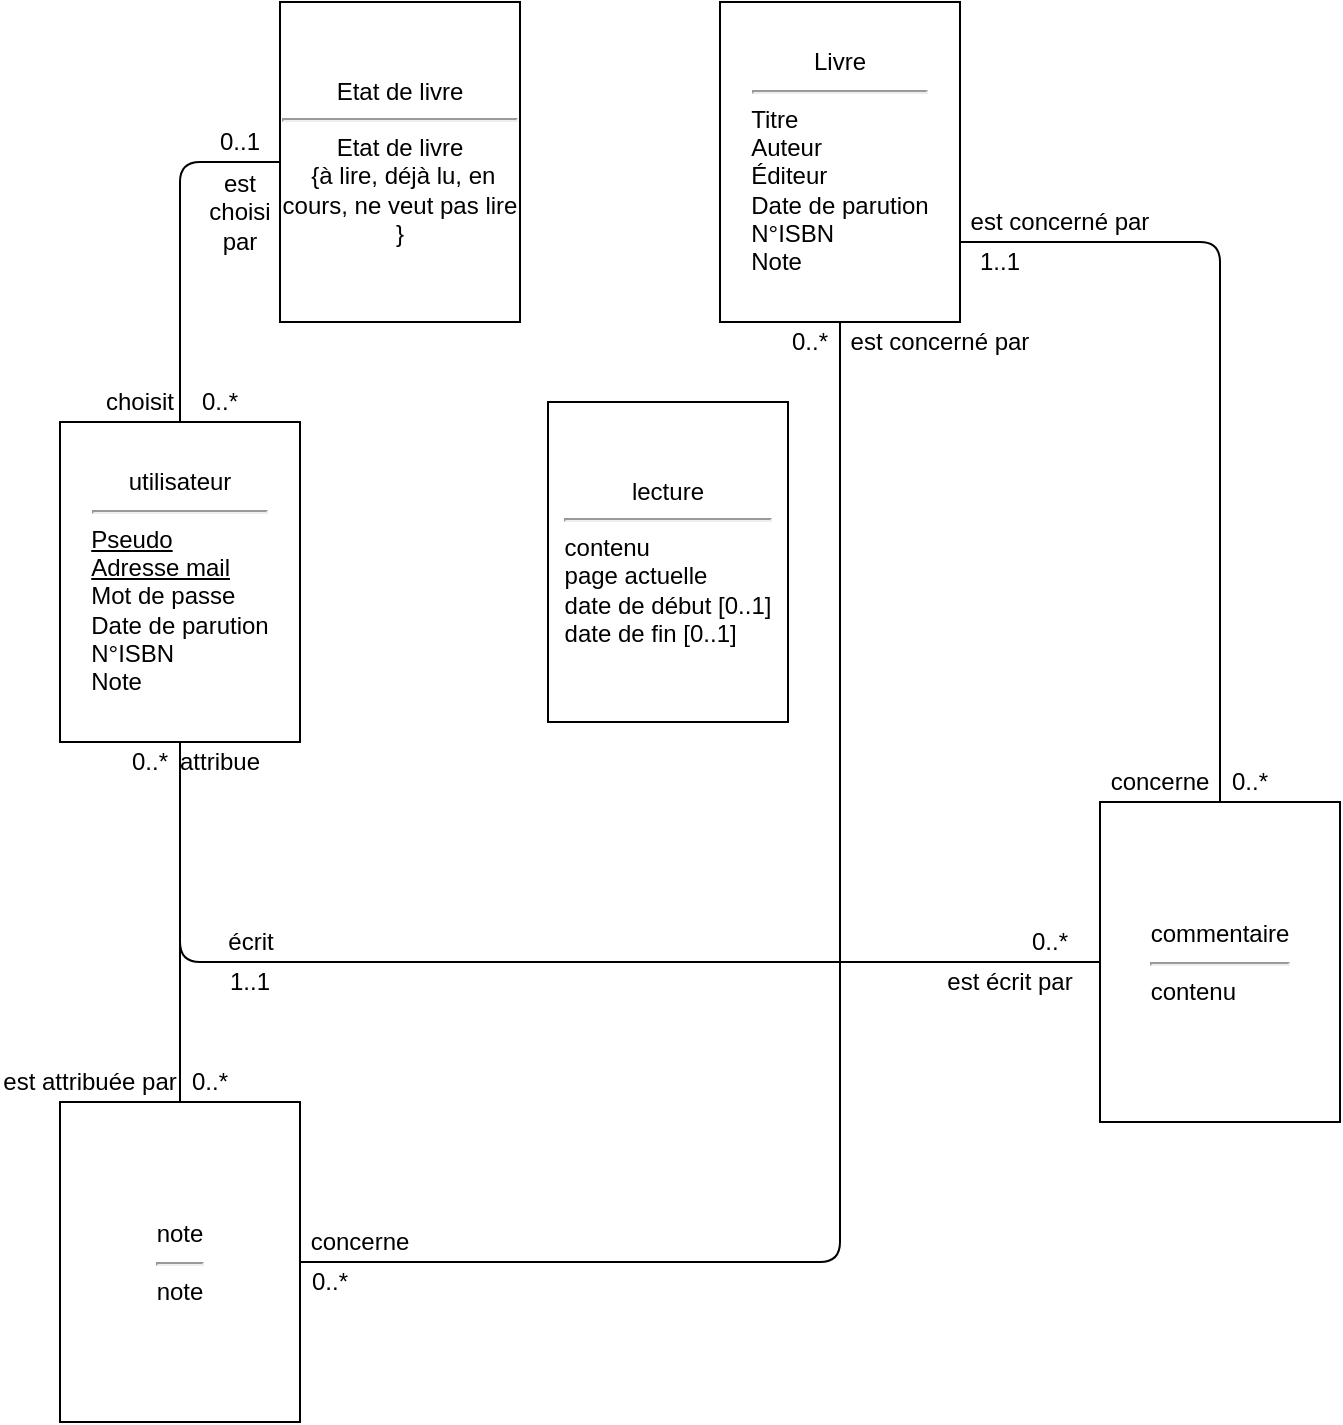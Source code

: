 <mxfile>
    <diagram id="hxAFpiNVnYTk_TpAs3Ui" name="Page-1">
        <mxGraphModel dx="1808" dy="667" grid="1" gridSize="10" guides="1" tooltips="1" connect="1" arrows="1" fold="1" page="1" pageScale="1" pageWidth="827" pageHeight="1169" background="none" math="0" shadow="0">
            <root>
                <mxCell id="0"/>
                <mxCell id="1" parent="0"/>
                <mxCell id="2" value="Livre&lt;hr&gt;&lt;div style=&quot;text-align: left;&quot;&gt;&lt;span style=&quot;background-color: initial;&quot;&gt;Titre&lt;/span&gt;&lt;/div&gt;&lt;div style=&quot;text-align: left;&quot;&gt;&lt;span style=&quot;background-color: initial;&quot;&gt;Auteur&lt;/span&gt;&lt;/div&gt;&lt;div style=&quot;text-align: left;&quot;&gt;&lt;span style=&quot;background-color: initial;&quot;&gt;Éditeur&lt;/span&gt;&lt;/div&gt;&lt;div style=&quot;text-align: left;&quot;&gt;&lt;span style=&quot;background-color: initial;&quot;&gt;Date de parution&lt;/span&gt;&lt;/div&gt;&lt;div style=&quot;text-align: left;&quot;&gt;&lt;span style=&quot;background-color: initial;&quot;&gt;N°ISBN&lt;/span&gt;&lt;/div&gt;&lt;div style=&quot;text-align: left;&quot;&gt;&lt;span style=&quot;background-color: initial;&quot;&gt;Note&lt;/span&gt;&lt;/div&gt;" style="rounded=0;whiteSpace=wrap;html=1;" parent="1" vertex="1">
                    <mxGeometry x="440" y="120" width="120" height="160" as="geometry"/>
                </mxCell>
                <mxCell id="10" style="edgeStyle=none;html=1;strokeColor=none;dashed=1;dashPattern=8 8;endArrow=none;endFill=0;entryX=0;entryY=0.5;entryDx=0;entryDy=0;" edge="1" parent="1" source="3" target="6">
                    <mxGeometry relative="1" as="geometry">
                        <mxPoint x="430" y="390.0" as="targetPoint"/>
                    </mxGeometry>
                </mxCell>
                <mxCell id="11" style="edgeStyle=none;html=1;endArrow=none;endFill=0;" edge="1" parent="1" source="3" target="6">
                    <mxGeometry relative="1" as="geometry">
                        <Array as="points">
                            <mxPoint x="170" y="600"/>
                        </Array>
                    </mxGeometry>
                </mxCell>
                <mxCell id="17" style="edgeStyle=none;html=1;entryX=0.5;entryY=0;entryDx=0;entryDy=0;endArrow=none;endFill=0;" edge="1" parent="1" source="3" target="8">
                    <mxGeometry relative="1" as="geometry"/>
                </mxCell>
                <mxCell id="27" style="edgeStyle=none;html=1;endArrow=none;endFill=0;entryX=0;entryY=0.5;entryDx=0;entryDy=0;" edge="1" parent="1" source="3" target="4">
                    <mxGeometry relative="1" as="geometry">
                        <mxPoint x="170" y="150" as="targetPoint"/>
                        <Array as="points">
                            <mxPoint x="170" y="200"/>
                        </Array>
                    </mxGeometry>
                </mxCell>
                <mxCell id="3" value="utilisateur&lt;hr&gt;&lt;div style=&quot;text-align: left;&quot;&gt;&lt;u&gt;Pseudo&lt;/u&gt;&lt;/div&gt;&lt;div style=&quot;text-align: left;&quot;&gt;&lt;u&gt;Adresse mail&lt;/u&gt;&lt;/div&gt;&lt;div style=&quot;text-align: left;&quot;&gt;Mot de passe&lt;/div&gt;&lt;div style=&quot;text-align: left;&quot;&gt;&lt;span style=&quot;background-color: initial;&quot;&gt;Date de parution&lt;/span&gt;&lt;/div&gt;&lt;div style=&quot;text-align: left;&quot;&gt;&lt;span style=&quot;background-color: initial;&quot;&gt;N°ISBN&lt;/span&gt;&lt;/div&gt;&lt;div style=&quot;text-align: left;&quot;&gt;&lt;span style=&quot;background-color: initial;&quot;&gt;Note&lt;/span&gt;&lt;/div&gt;" style="rounded=0;whiteSpace=wrap;html=1;" vertex="1" parent="1">
                    <mxGeometry x="110" y="330" width="120" height="160" as="geometry"/>
                </mxCell>
                <mxCell id="4" value="Etat de livre&lt;hr&gt;&lt;div style=&quot;&quot;&gt;Etat de livre&lt;br&gt;&amp;nbsp;{à lire, déjà lu, en cours, ne veut pas lire }&lt;/div&gt;" style="rounded=0;whiteSpace=wrap;html=1;" vertex="1" parent="1">
                    <mxGeometry x="220" y="120" width="120" height="160" as="geometry"/>
                </mxCell>
                <mxCell id="22" style="edgeStyle=none;html=1;endArrow=none;endFill=0;entryX=0;entryY=0;entryDx=0;entryDy=0;" edge="1" parent="1" source="6" target="24">
                    <mxGeometry relative="1" as="geometry">
                        <mxPoint x="590" y="240" as="targetPoint"/>
                        <Array as="points">
                            <mxPoint x="690" y="240"/>
                        </Array>
                    </mxGeometry>
                </mxCell>
                <mxCell id="6" value="commentaire&lt;hr&gt;&lt;div style=&quot;text-align: left;&quot;&gt;contenu&lt;/div&gt;" style="rounded=0;whiteSpace=wrap;html=1;" vertex="1" parent="1">
                    <mxGeometry x="630" y="520" width="120" height="160" as="geometry"/>
                </mxCell>
                <mxCell id="7" value="lecture&lt;hr&gt;&lt;div style=&quot;text-align: left;&quot;&gt;contenu&lt;/div&gt;&lt;div style=&quot;text-align: left;&quot;&gt;page actuelle&lt;/div&gt;&lt;div style=&quot;text-align: left;&quot;&gt;date de début [0..1]&lt;/div&gt;&lt;div style=&quot;text-align: left;&quot;&gt;date de fin [0..1]&lt;/div&gt;" style="rounded=0;whiteSpace=wrap;html=1;" vertex="1" parent="1">
                    <mxGeometry x="354" y="320" width="120" height="160" as="geometry"/>
                </mxCell>
                <mxCell id="34" style="edgeStyle=none;html=1;entryX=0.5;entryY=1;entryDx=0;entryDy=0;endArrow=none;endFill=0;" edge="1" parent="1" source="8" target="2">
                    <mxGeometry relative="1" as="geometry">
                        <Array as="points">
                            <mxPoint x="500" y="750"/>
                        </Array>
                    </mxGeometry>
                </mxCell>
                <mxCell id="8" value="note&lt;hr&gt;&lt;div style=&quot;text-align: left;&quot;&gt;note&lt;/div&gt;" style="rounded=0;whiteSpace=wrap;html=1;" vertex="1" parent="1">
                    <mxGeometry x="110" y="670" width="120" height="160" as="geometry"/>
                </mxCell>
                <mxCell id="12" value="écrit" style="rounded=0;whiteSpace=wrap;html=1;strokeColor=none;fillColor=none;" vertex="1" parent="1">
                    <mxGeometry x="192.5" y="580" width="25" height="20" as="geometry"/>
                </mxCell>
                <mxCell id="13" value="est écrit par" style="rounded=0;whiteSpace=wrap;html=1;strokeColor=none;fillColor=none;" vertex="1" parent="1">
                    <mxGeometry x="550" y="600" width="70" height="20" as="geometry"/>
                </mxCell>
                <mxCell id="14" value="1..1" style="rounded=0;whiteSpace=wrap;html=1;strokeColor=none;fillColor=none;" vertex="1" parent="1">
                    <mxGeometry x="195" y="600" width="20" height="20" as="geometry"/>
                </mxCell>
                <mxCell id="15" value="0..*" style="rounded=0;whiteSpace=wrap;html=1;strokeColor=none;fillColor=none;" vertex="1" parent="1">
                    <mxGeometry x="590" y="580" width="30" height="20" as="geometry"/>
                </mxCell>
                <mxCell id="18" value="attribue" style="rounded=0;whiteSpace=wrap;html=1;strokeColor=none;fillColor=none;" vertex="1" parent="1">
                    <mxGeometry x="170" y="490" width="40" height="20" as="geometry"/>
                </mxCell>
                <mxCell id="19" value="0..*" style="rounded=0;whiteSpace=wrap;html=1;strokeColor=none;fillColor=none;" vertex="1" parent="1">
                    <mxGeometry x="170" y="650" width="30" height="20" as="geometry"/>
                </mxCell>
                <mxCell id="20" value="est attribuée par" style="rounded=0;whiteSpace=wrap;html=1;strokeColor=none;fillColor=none;" vertex="1" parent="1">
                    <mxGeometry x="80" y="650" width="90" height="20" as="geometry"/>
                </mxCell>
                <mxCell id="21" value="0..*" style="rounded=0;whiteSpace=wrap;html=1;strokeColor=none;fillColor=none;" vertex="1" parent="1">
                    <mxGeometry x="140" y="490" width="30" height="20" as="geometry"/>
                </mxCell>
                <mxCell id="23" value="concerne" style="rounded=0;whiteSpace=wrap;html=1;strokeColor=none;fillColor=none;" vertex="1" parent="1">
                    <mxGeometry x="630" y="500" width="60" height="20" as="geometry"/>
                </mxCell>
                <mxCell id="24" value="1..1" style="rounded=0;whiteSpace=wrap;html=1;strokeColor=none;fillColor=none;" vertex="1" parent="1">
                    <mxGeometry x="560" y="240" width="40" height="20" as="geometry"/>
                </mxCell>
                <mxCell id="25" value="est concerné par" style="rounded=0;whiteSpace=wrap;html=1;strokeColor=none;fillColor=none;" vertex="1" parent="1">
                    <mxGeometry x="560" y="220" width="100" height="20" as="geometry"/>
                </mxCell>
                <mxCell id="26" value="0..*" style="rounded=0;whiteSpace=wrap;html=1;strokeColor=none;fillColor=none;" vertex="1" parent="1">
                    <mxGeometry x="690" y="500" width="30" height="20" as="geometry"/>
                </mxCell>
                <mxCell id="30" value="choisit" style="rounded=0;whiteSpace=wrap;html=1;strokeColor=none;fillColor=none;" vertex="1" parent="1">
                    <mxGeometry x="130" y="310" width="40" height="20" as="geometry"/>
                </mxCell>
                <mxCell id="31" value="0..1" style="rounded=0;whiteSpace=wrap;html=1;strokeColor=none;fillColor=none;" vertex="1" parent="1">
                    <mxGeometry x="180" y="180" width="40" height="20" as="geometry"/>
                </mxCell>
                <mxCell id="32" value="est choisi&lt;br&gt;par" style="rounded=0;whiteSpace=wrap;html=1;strokeColor=none;fillColor=none;" vertex="1" parent="1">
                    <mxGeometry x="180" y="200" width="40" height="50" as="geometry"/>
                </mxCell>
                <mxCell id="33" value="0..*" style="rounded=0;whiteSpace=wrap;html=1;strokeColor=none;fillColor=none;" vertex="1" parent="1">
                    <mxGeometry x="170" y="310" width="40" height="20" as="geometry"/>
                </mxCell>
                <mxCell id="35" value="concerne" style="rounded=0;whiteSpace=wrap;html=1;strokeColor=none;fillColor=none;" vertex="1" parent="1">
                    <mxGeometry x="230" y="730" width="60" height="20" as="geometry"/>
                </mxCell>
                <mxCell id="36" value="0..*" style="rounded=0;whiteSpace=wrap;html=1;strokeColor=none;fillColor=none;" vertex="1" parent="1">
                    <mxGeometry x="470" y="280" width="30" height="20" as="geometry"/>
                </mxCell>
                <mxCell id="37" value="est concerné par" style="rounded=0;whiteSpace=wrap;html=1;strokeColor=none;fillColor=none;" vertex="1" parent="1">
                    <mxGeometry x="500" y="280" width="100" height="20" as="geometry"/>
                </mxCell>
                <mxCell id="38" value="0..*" style="rounded=0;whiteSpace=wrap;html=1;strokeColor=none;fillColor=none;" vertex="1" parent="1">
                    <mxGeometry x="230" y="750" width="30" height="20" as="geometry"/>
                </mxCell>
            </root>
        </mxGraphModel>
    </diagram>
</mxfile>